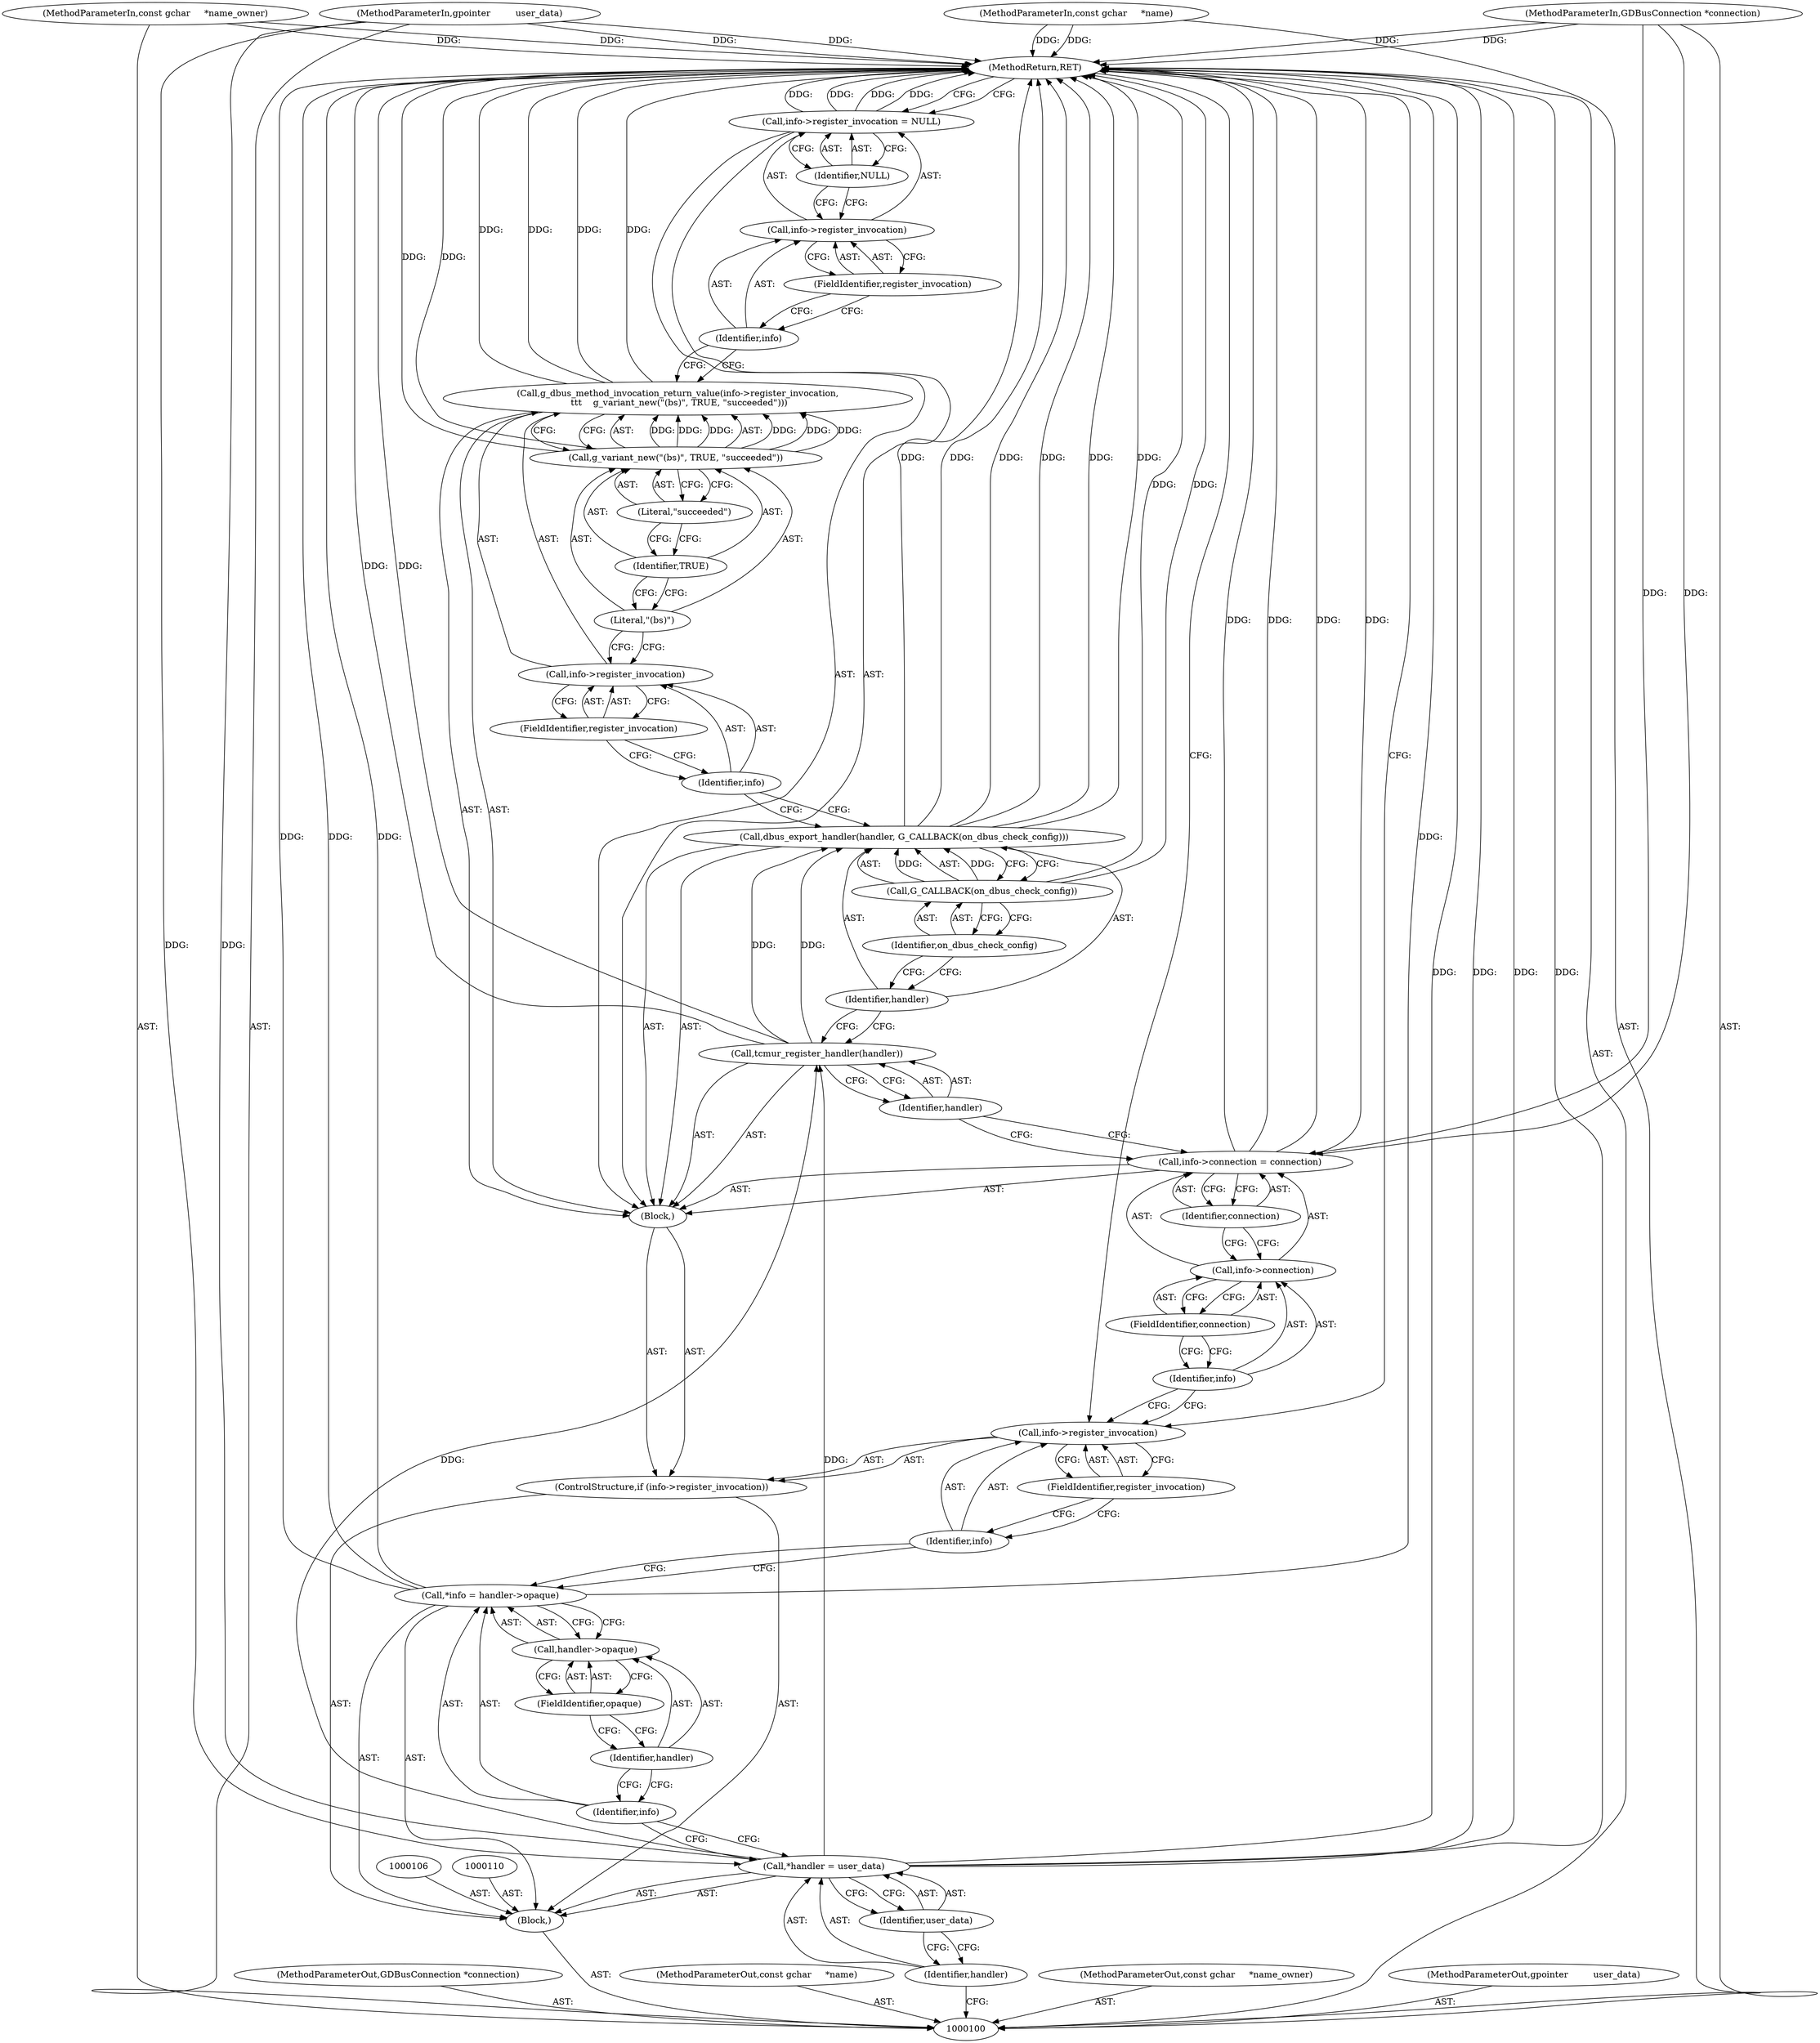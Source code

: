 digraph "1_tcmu-runner_bb80e9c7a798f035768260ebdadffb6eb0786178" {
"1000145" [label="(MethodReturn,RET)"];
"1000101" [label="(MethodParameterIn,GDBusConnection *connection)"];
"1000190" [label="(MethodParameterOut,GDBusConnection *connection)"];
"1000125" [label="(Identifier,connection)"];
"1000121" [label="(Call,info->connection = connection)"];
"1000122" [label="(Call,info->connection)"];
"1000123" [label="(Identifier,info)"];
"1000124" [label="(FieldIdentifier,connection)"];
"1000126" [label="(Call,tcmur_register_handler(handler))"];
"1000127" [label="(Identifier,handler)"];
"1000129" [label="(Identifier,handler)"];
"1000128" [label="(Call,dbus_export_handler(handler, G_CALLBACK(on_dbus_check_config)))"];
"1000130" [label="(Call,G_CALLBACK(on_dbus_check_config))"];
"1000131" [label="(Identifier,on_dbus_check_config)"];
"1000132" [label="(Call,g_dbus_method_invocation_return_value(info->register_invocation,\n \t\t\t    g_variant_new(\"(bs)\", TRUE, \"succeeded\")))"];
"1000133" [label="(Call,info->register_invocation)"];
"1000134" [label="(Identifier,info)"];
"1000135" [label="(FieldIdentifier,register_invocation)"];
"1000137" [label="(Literal,\"(bs)\")"];
"1000138" [label="(Identifier,TRUE)"];
"1000139" [label="(Literal,\"succeeded\")"];
"1000136" [label="(Call,g_variant_new(\"(bs)\", TRUE, \"succeeded\"))"];
"1000140" [label="(Call,info->register_invocation = NULL)"];
"1000141" [label="(Call,info->register_invocation)"];
"1000142" [label="(Identifier,info)"];
"1000144" [label="(Identifier,NULL)"];
"1000143" [label="(FieldIdentifier,register_invocation)"];
"1000102" [label="(MethodParameterIn,const gchar     *name)"];
"1000191" [label="(MethodParameterOut,const gchar     *name)"];
"1000103" [label="(MethodParameterIn,const gchar     *name_owner)"];
"1000192" [label="(MethodParameterOut,const gchar     *name_owner)"];
"1000104" [label="(MethodParameterIn,gpointer         user_data)"];
"1000193" [label="(MethodParameterOut,gpointer         user_data)"];
"1000105" [label="(Block,)"];
"1000107" [label="(Call,*handler = user_data)"];
"1000108" [label="(Identifier,handler)"];
"1000109" [label="(Identifier,user_data)"];
"1000111" [label="(Call,*info = handler->opaque)"];
"1000112" [label="(Identifier,info)"];
"1000113" [label="(Call,handler->opaque)"];
"1000114" [label="(Identifier,handler)"];
"1000115" [label="(FieldIdentifier,opaque)"];
"1000119" [label="(FieldIdentifier,register_invocation)"];
"1000116" [label="(ControlStructure,if (info->register_invocation))"];
"1000120" [label="(Block,)"];
"1000117" [label="(Call,info->register_invocation)"];
"1000118" [label="(Identifier,info)"];
"1000145" -> "1000100"  [label="AST: "];
"1000145" -> "1000140"  [label="CFG: "];
"1000145" -> "1000117"  [label="CFG: "];
"1000121" -> "1000145"  [label="DDG: "];
"1000121" -> "1000145"  [label="DDG: "];
"1000107" -> "1000145"  [label="DDG: "];
"1000107" -> "1000145"  [label="DDG: "];
"1000104" -> "1000145"  [label="DDG: "];
"1000130" -> "1000145"  [label="DDG: "];
"1000128" -> "1000145"  [label="DDG: "];
"1000128" -> "1000145"  [label="DDG: "];
"1000128" -> "1000145"  [label="DDG: "];
"1000126" -> "1000145"  [label="DDG: "];
"1000132" -> "1000145"  [label="DDG: "];
"1000132" -> "1000145"  [label="DDG: "];
"1000140" -> "1000145"  [label="DDG: "];
"1000140" -> "1000145"  [label="DDG: "];
"1000103" -> "1000145"  [label="DDG: "];
"1000102" -> "1000145"  [label="DDG: "];
"1000111" -> "1000145"  [label="DDG: "];
"1000111" -> "1000145"  [label="DDG: "];
"1000101" -> "1000145"  [label="DDG: "];
"1000136" -> "1000145"  [label="DDG: "];
"1000101" -> "1000100"  [label="AST: "];
"1000101" -> "1000145"  [label="DDG: "];
"1000101" -> "1000121"  [label="DDG: "];
"1000190" -> "1000100"  [label="AST: "];
"1000125" -> "1000121"  [label="AST: "];
"1000125" -> "1000122"  [label="CFG: "];
"1000121" -> "1000125"  [label="CFG: "];
"1000121" -> "1000120"  [label="AST: "];
"1000121" -> "1000125"  [label="CFG: "];
"1000122" -> "1000121"  [label="AST: "];
"1000125" -> "1000121"  [label="AST: "];
"1000127" -> "1000121"  [label="CFG: "];
"1000121" -> "1000145"  [label="DDG: "];
"1000121" -> "1000145"  [label="DDG: "];
"1000101" -> "1000121"  [label="DDG: "];
"1000122" -> "1000121"  [label="AST: "];
"1000122" -> "1000124"  [label="CFG: "];
"1000123" -> "1000122"  [label="AST: "];
"1000124" -> "1000122"  [label="AST: "];
"1000125" -> "1000122"  [label="CFG: "];
"1000123" -> "1000122"  [label="AST: "];
"1000123" -> "1000117"  [label="CFG: "];
"1000124" -> "1000123"  [label="CFG: "];
"1000124" -> "1000122"  [label="AST: "];
"1000124" -> "1000123"  [label="CFG: "];
"1000122" -> "1000124"  [label="CFG: "];
"1000126" -> "1000120"  [label="AST: "];
"1000126" -> "1000127"  [label="CFG: "];
"1000127" -> "1000126"  [label="AST: "];
"1000129" -> "1000126"  [label="CFG: "];
"1000126" -> "1000145"  [label="DDG: "];
"1000107" -> "1000126"  [label="DDG: "];
"1000126" -> "1000128"  [label="DDG: "];
"1000127" -> "1000126"  [label="AST: "];
"1000127" -> "1000121"  [label="CFG: "];
"1000126" -> "1000127"  [label="CFG: "];
"1000129" -> "1000128"  [label="AST: "];
"1000129" -> "1000126"  [label="CFG: "];
"1000131" -> "1000129"  [label="CFG: "];
"1000128" -> "1000120"  [label="AST: "];
"1000128" -> "1000130"  [label="CFG: "];
"1000129" -> "1000128"  [label="AST: "];
"1000130" -> "1000128"  [label="AST: "];
"1000134" -> "1000128"  [label="CFG: "];
"1000128" -> "1000145"  [label="DDG: "];
"1000128" -> "1000145"  [label="DDG: "];
"1000128" -> "1000145"  [label="DDG: "];
"1000126" -> "1000128"  [label="DDG: "];
"1000130" -> "1000128"  [label="DDG: "];
"1000130" -> "1000128"  [label="AST: "];
"1000130" -> "1000131"  [label="CFG: "];
"1000131" -> "1000130"  [label="AST: "];
"1000128" -> "1000130"  [label="CFG: "];
"1000130" -> "1000145"  [label="DDG: "];
"1000130" -> "1000128"  [label="DDG: "];
"1000131" -> "1000130"  [label="AST: "];
"1000131" -> "1000129"  [label="CFG: "];
"1000130" -> "1000131"  [label="CFG: "];
"1000132" -> "1000120"  [label="AST: "];
"1000132" -> "1000136"  [label="CFG: "];
"1000133" -> "1000132"  [label="AST: "];
"1000136" -> "1000132"  [label="AST: "];
"1000142" -> "1000132"  [label="CFG: "];
"1000132" -> "1000145"  [label="DDG: "];
"1000132" -> "1000145"  [label="DDG: "];
"1000136" -> "1000132"  [label="DDG: "];
"1000136" -> "1000132"  [label="DDG: "];
"1000136" -> "1000132"  [label="DDG: "];
"1000133" -> "1000132"  [label="AST: "];
"1000133" -> "1000135"  [label="CFG: "];
"1000134" -> "1000133"  [label="AST: "];
"1000135" -> "1000133"  [label="AST: "];
"1000137" -> "1000133"  [label="CFG: "];
"1000134" -> "1000133"  [label="AST: "];
"1000134" -> "1000128"  [label="CFG: "];
"1000135" -> "1000134"  [label="CFG: "];
"1000135" -> "1000133"  [label="AST: "];
"1000135" -> "1000134"  [label="CFG: "];
"1000133" -> "1000135"  [label="CFG: "];
"1000137" -> "1000136"  [label="AST: "];
"1000137" -> "1000133"  [label="CFG: "];
"1000138" -> "1000137"  [label="CFG: "];
"1000138" -> "1000136"  [label="AST: "];
"1000138" -> "1000137"  [label="CFG: "];
"1000139" -> "1000138"  [label="CFG: "];
"1000139" -> "1000136"  [label="AST: "];
"1000139" -> "1000138"  [label="CFG: "];
"1000136" -> "1000139"  [label="CFG: "];
"1000136" -> "1000132"  [label="AST: "];
"1000136" -> "1000139"  [label="CFG: "];
"1000137" -> "1000136"  [label="AST: "];
"1000138" -> "1000136"  [label="AST: "];
"1000139" -> "1000136"  [label="AST: "];
"1000132" -> "1000136"  [label="CFG: "];
"1000136" -> "1000145"  [label="DDG: "];
"1000136" -> "1000132"  [label="DDG: "];
"1000136" -> "1000132"  [label="DDG: "];
"1000136" -> "1000132"  [label="DDG: "];
"1000140" -> "1000120"  [label="AST: "];
"1000140" -> "1000144"  [label="CFG: "];
"1000141" -> "1000140"  [label="AST: "];
"1000144" -> "1000140"  [label="AST: "];
"1000145" -> "1000140"  [label="CFG: "];
"1000140" -> "1000145"  [label="DDG: "];
"1000140" -> "1000145"  [label="DDG: "];
"1000141" -> "1000140"  [label="AST: "];
"1000141" -> "1000143"  [label="CFG: "];
"1000142" -> "1000141"  [label="AST: "];
"1000143" -> "1000141"  [label="AST: "];
"1000144" -> "1000141"  [label="CFG: "];
"1000142" -> "1000141"  [label="AST: "];
"1000142" -> "1000132"  [label="CFG: "];
"1000143" -> "1000142"  [label="CFG: "];
"1000144" -> "1000140"  [label="AST: "];
"1000144" -> "1000141"  [label="CFG: "];
"1000140" -> "1000144"  [label="CFG: "];
"1000143" -> "1000141"  [label="AST: "];
"1000143" -> "1000142"  [label="CFG: "];
"1000141" -> "1000143"  [label="CFG: "];
"1000102" -> "1000100"  [label="AST: "];
"1000102" -> "1000145"  [label="DDG: "];
"1000191" -> "1000100"  [label="AST: "];
"1000103" -> "1000100"  [label="AST: "];
"1000103" -> "1000145"  [label="DDG: "];
"1000192" -> "1000100"  [label="AST: "];
"1000104" -> "1000100"  [label="AST: "];
"1000104" -> "1000145"  [label="DDG: "];
"1000104" -> "1000107"  [label="DDG: "];
"1000193" -> "1000100"  [label="AST: "];
"1000105" -> "1000100"  [label="AST: "];
"1000106" -> "1000105"  [label="AST: "];
"1000107" -> "1000105"  [label="AST: "];
"1000110" -> "1000105"  [label="AST: "];
"1000111" -> "1000105"  [label="AST: "];
"1000116" -> "1000105"  [label="AST: "];
"1000107" -> "1000105"  [label="AST: "];
"1000107" -> "1000109"  [label="CFG: "];
"1000108" -> "1000107"  [label="AST: "];
"1000109" -> "1000107"  [label="AST: "];
"1000112" -> "1000107"  [label="CFG: "];
"1000107" -> "1000145"  [label="DDG: "];
"1000107" -> "1000145"  [label="DDG: "];
"1000104" -> "1000107"  [label="DDG: "];
"1000107" -> "1000126"  [label="DDG: "];
"1000108" -> "1000107"  [label="AST: "];
"1000108" -> "1000100"  [label="CFG: "];
"1000109" -> "1000108"  [label="CFG: "];
"1000109" -> "1000107"  [label="AST: "];
"1000109" -> "1000108"  [label="CFG: "];
"1000107" -> "1000109"  [label="CFG: "];
"1000111" -> "1000105"  [label="AST: "];
"1000111" -> "1000113"  [label="CFG: "];
"1000112" -> "1000111"  [label="AST: "];
"1000113" -> "1000111"  [label="AST: "];
"1000118" -> "1000111"  [label="CFG: "];
"1000111" -> "1000145"  [label="DDG: "];
"1000111" -> "1000145"  [label="DDG: "];
"1000112" -> "1000111"  [label="AST: "];
"1000112" -> "1000107"  [label="CFG: "];
"1000114" -> "1000112"  [label="CFG: "];
"1000113" -> "1000111"  [label="AST: "];
"1000113" -> "1000115"  [label="CFG: "];
"1000114" -> "1000113"  [label="AST: "];
"1000115" -> "1000113"  [label="AST: "];
"1000111" -> "1000113"  [label="CFG: "];
"1000114" -> "1000113"  [label="AST: "];
"1000114" -> "1000112"  [label="CFG: "];
"1000115" -> "1000114"  [label="CFG: "];
"1000115" -> "1000113"  [label="AST: "];
"1000115" -> "1000114"  [label="CFG: "];
"1000113" -> "1000115"  [label="CFG: "];
"1000119" -> "1000117"  [label="AST: "];
"1000119" -> "1000118"  [label="CFG: "];
"1000117" -> "1000119"  [label="CFG: "];
"1000116" -> "1000105"  [label="AST: "];
"1000117" -> "1000116"  [label="AST: "];
"1000120" -> "1000116"  [label="AST: "];
"1000120" -> "1000116"  [label="AST: "];
"1000121" -> "1000120"  [label="AST: "];
"1000126" -> "1000120"  [label="AST: "];
"1000128" -> "1000120"  [label="AST: "];
"1000132" -> "1000120"  [label="AST: "];
"1000140" -> "1000120"  [label="AST: "];
"1000117" -> "1000116"  [label="AST: "];
"1000117" -> "1000119"  [label="CFG: "];
"1000118" -> "1000117"  [label="AST: "];
"1000119" -> "1000117"  [label="AST: "];
"1000123" -> "1000117"  [label="CFG: "];
"1000145" -> "1000117"  [label="CFG: "];
"1000118" -> "1000117"  [label="AST: "];
"1000118" -> "1000111"  [label="CFG: "];
"1000119" -> "1000118"  [label="CFG: "];
}
